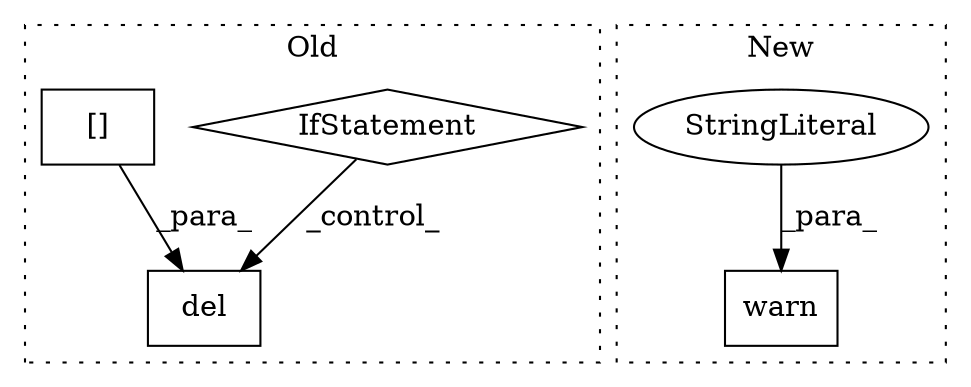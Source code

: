 digraph G {
subgraph cluster0 {
1 [label="del" a="32" s="5017,5041" l="4,1" shape="box"];
3 [label="IfStatement" a="25" s="4947,4971" l="4,2" shape="diamond"];
4 [label="[]" a="2" s="5021,5040" l="8,1" shape="box"];
label = "Old";
style="dotted";
}
subgraph cluster1 {
2 [label="warn" a="32" s="5261,5343" l="5,1" shape="box"];
5 [label="StringLiteral" a="45" s="5266" l="45" shape="ellipse"];
label = "New";
style="dotted";
}
3 -> 1 [label="_control_"];
4 -> 1 [label="_para_"];
5 -> 2 [label="_para_"];
}